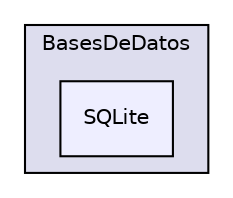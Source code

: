 digraph "/home/toni/Dropbox/pyGeo/BasesDeDatos/SQLite" {
  compound=true
  node [ fontsize="10", fontname="Helvetica"];
  edge [ labelfontsize="10", labelfontname="Helvetica"];
  subgraph clusterdir_d1f7c693b0d68a89043c4a936e56d15c {
    graph [ bgcolor="#ddddee", pencolor="black", label="BasesDeDatos" fontname="Helvetica", fontsize="10", URL="dir_d1f7c693b0d68a89043c4a936e56d15c.html"]
  dir_ca4e8c578842e445289733ff641d09cf [shape=box, label="SQLite", style="filled", fillcolor="#eeeeff", pencolor="black", URL="dir_ca4e8c578842e445289733ff641d09cf.html"];
  }
}
